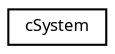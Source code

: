 digraph "Graphical Class Hierarchy"
{
  edge [fontname="Sans",fontsize="8",labelfontname="Sans",labelfontsize="8"];
  node [fontname="Sans",fontsize="8",shape=record];
  rankdir="LR";
  Node1 [label="cSystem",height=0.2,width=0.4,color="black", fillcolor="white", style="filled",URL="$classc_system.html",tooltip="Low level system functions. "];
}
